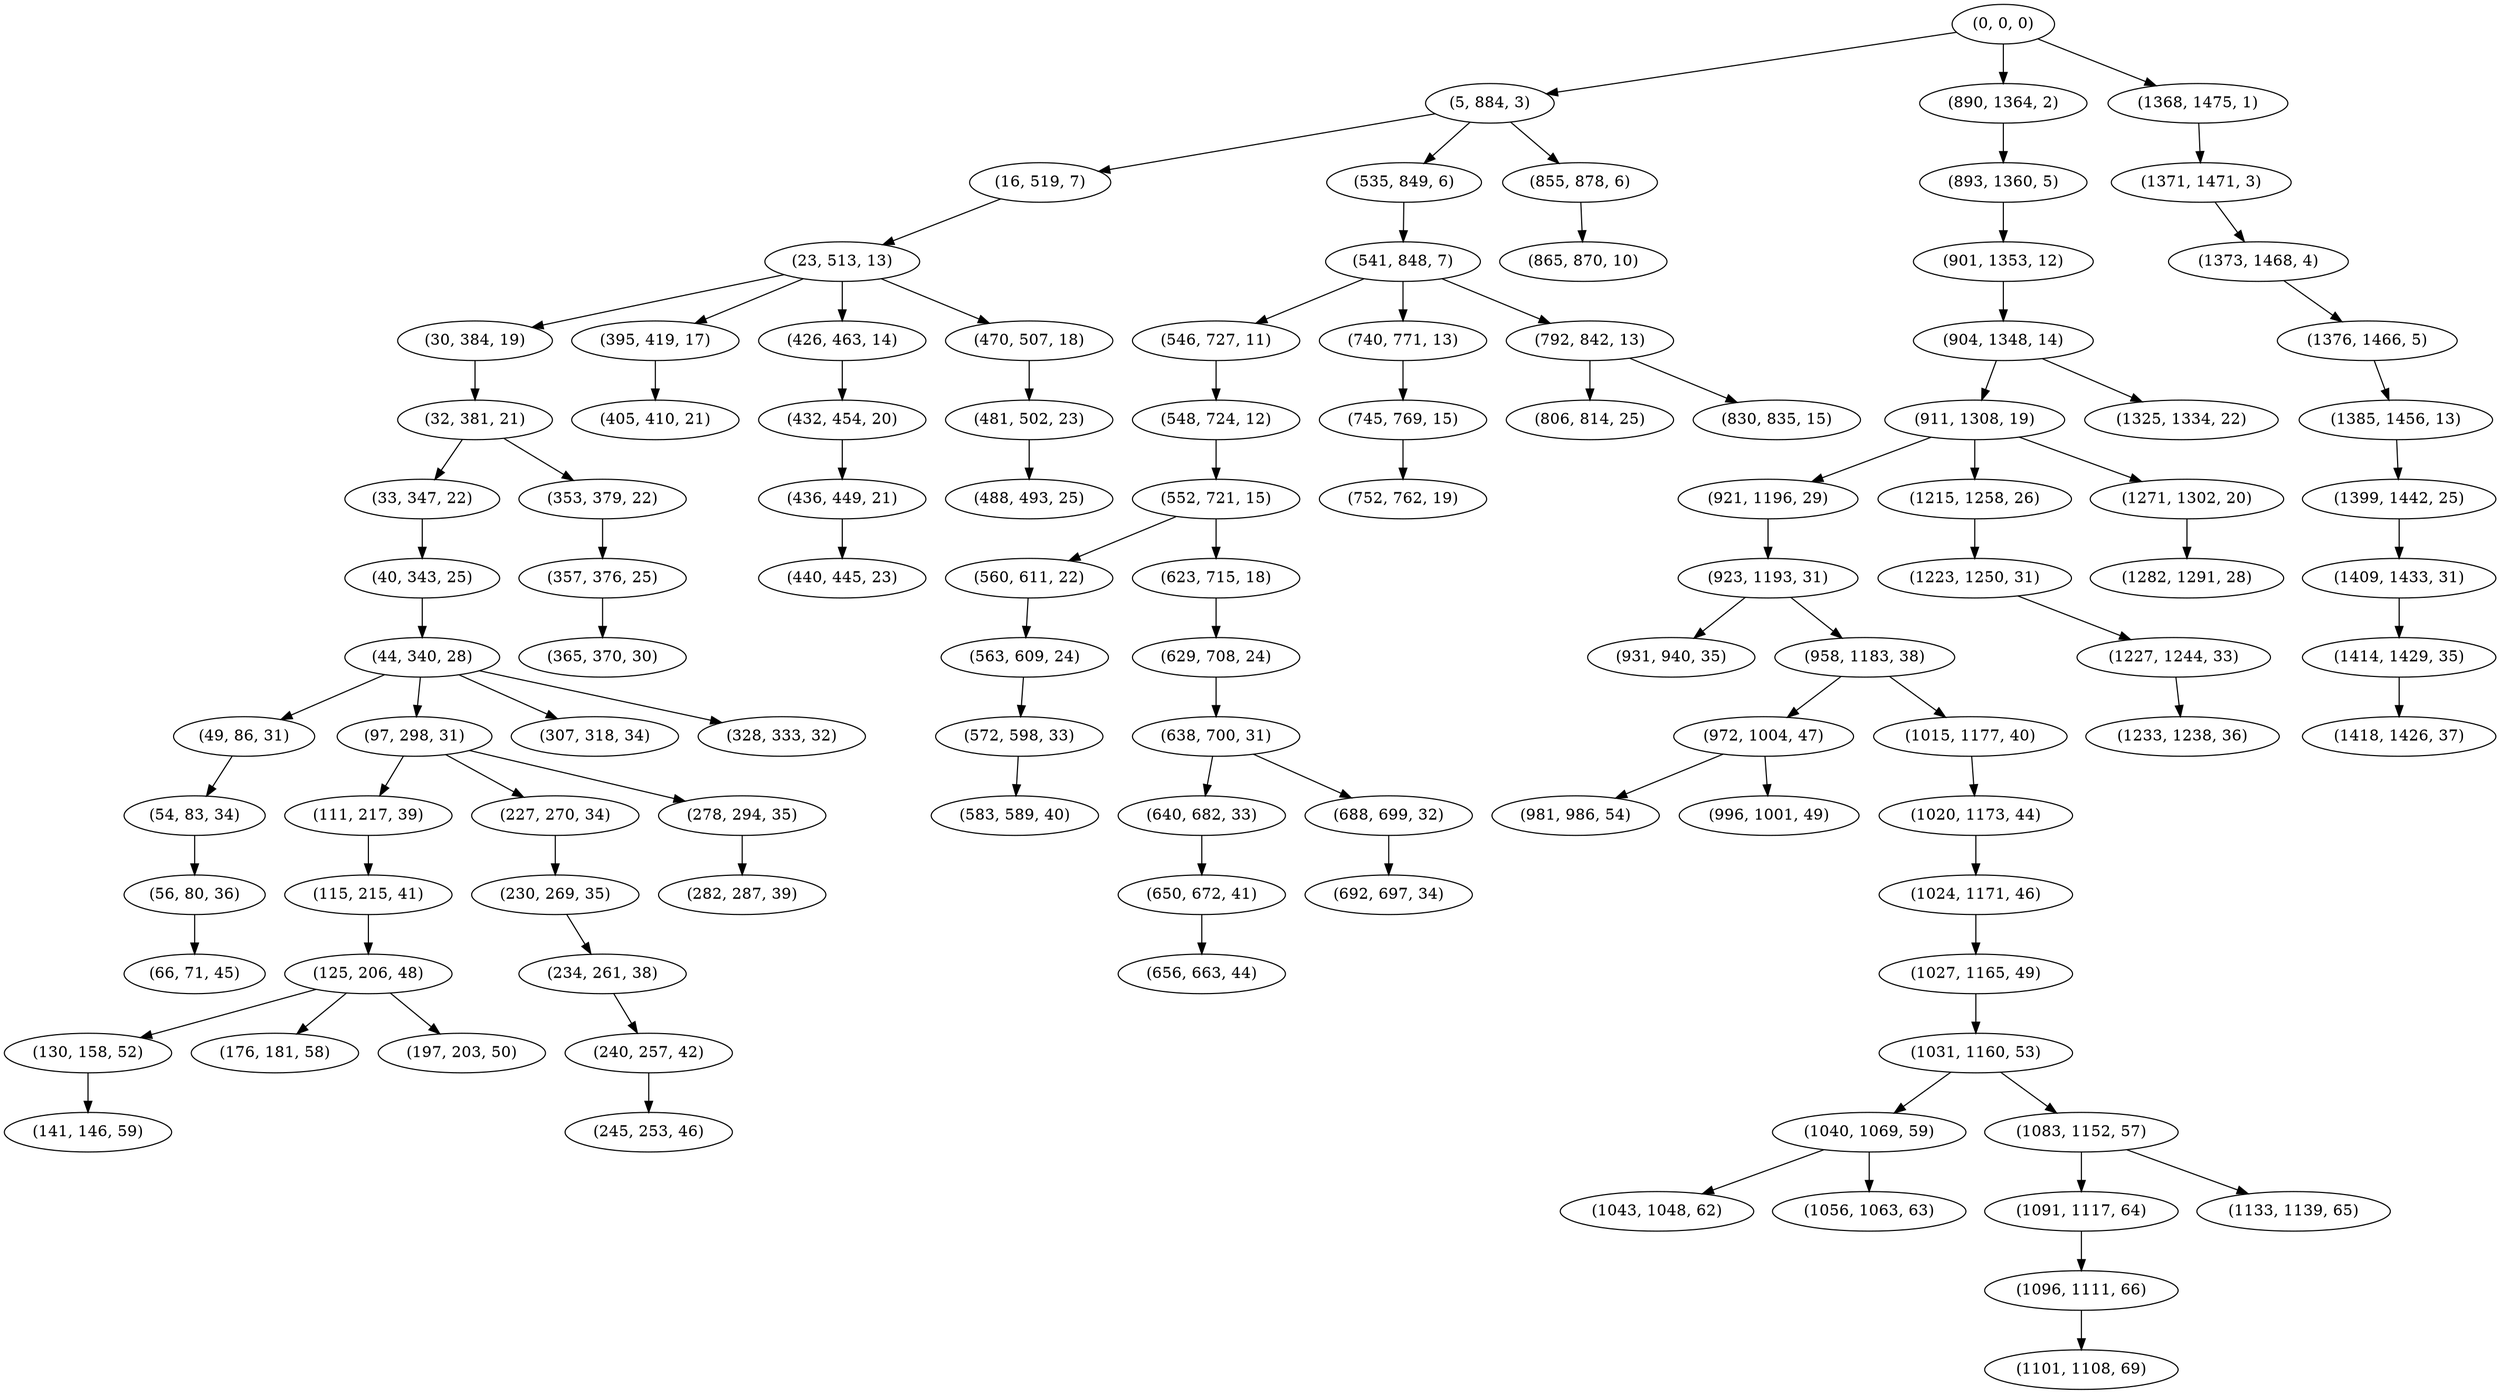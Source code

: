 digraph tree {
    "(0, 0, 0)";
    "(5, 884, 3)";
    "(16, 519, 7)";
    "(23, 513, 13)";
    "(30, 384, 19)";
    "(32, 381, 21)";
    "(33, 347, 22)";
    "(40, 343, 25)";
    "(44, 340, 28)";
    "(49, 86, 31)";
    "(54, 83, 34)";
    "(56, 80, 36)";
    "(66, 71, 45)";
    "(97, 298, 31)";
    "(111, 217, 39)";
    "(115, 215, 41)";
    "(125, 206, 48)";
    "(130, 158, 52)";
    "(141, 146, 59)";
    "(176, 181, 58)";
    "(197, 203, 50)";
    "(227, 270, 34)";
    "(230, 269, 35)";
    "(234, 261, 38)";
    "(240, 257, 42)";
    "(245, 253, 46)";
    "(278, 294, 35)";
    "(282, 287, 39)";
    "(307, 318, 34)";
    "(328, 333, 32)";
    "(353, 379, 22)";
    "(357, 376, 25)";
    "(365, 370, 30)";
    "(395, 419, 17)";
    "(405, 410, 21)";
    "(426, 463, 14)";
    "(432, 454, 20)";
    "(436, 449, 21)";
    "(440, 445, 23)";
    "(470, 507, 18)";
    "(481, 502, 23)";
    "(488, 493, 25)";
    "(535, 849, 6)";
    "(541, 848, 7)";
    "(546, 727, 11)";
    "(548, 724, 12)";
    "(552, 721, 15)";
    "(560, 611, 22)";
    "(563, 609, 24)";
    "(572, 598, 33)";
    "(583, 589, 40)";
    "(623, 715, 18)";
    "(629, 708, 24)";
    "(638, 700, 31)";
    "(640, 682, 33)";
    "(650, 672, 41)";
    "(656, 663, 44)";
    "(688, 699, 32)";
    "(692, 697, 34)";
    "(740, 771, 13)";
    "(745, 769, 15)";
    "(752, 762, 19)";
    "(792, 842, 13)";
    "(806, 814, 25)";
    "(830, 835, 15)";
    "(855, 878, 6)";
    "(865, 870, 10)";
    "(890, 1364, 2)";
    "(893, 1360, 5)";
    "(901, 1353, 12)";
    "(904, 1348, 14)";
    "(911, 1308, 19)";
    "(921, 1196, 29)";
    "(923, 1193, 31)";
    "(931, 940, 35)";
    "(958, 1183, 38)";
    "(972, 1004, 47)";
    "(981, 986, 54)";
    "(996, 1001, 49)";
    "(1015, 1177, 40)";
    "(1020, 1173, 44)";
    "(1024, 1171, 46)";
    "(1027, 1165, 49)";
    "(1031, 1160, 53)";
    "(1040, 1069, 59)";
    "(1043, 1048, 62)";
    "(1056, 1063, 63)";
    "(1083, 1152, 57)";
    "(1091, 1117, 64)";
    "(1096, 1111, 66)";
    "(1101, 1108, 69)";
    "(1133, 1139, 65)";
    "(1215, 1258, 26)";
    "(1223, 1250, 31)";
    "(1227, 1244, 33)";
    "(1233, 1238, 36)";
    "(1271, 1302, 20)";
    "(1282, 1291, 28)";
    "(1325, 1334, 22)";
    "(1368, 1475, 1)";
    "(1371, 1471, 3)";
    "(1373, 1468, 4)";
    "(1376, 1466, 5)";
    "(1385, 1456, 13)";
    "(1399, 1442, 25)";
    "(1409, 1433, 31)";
    "(1414, 1429, 35)";
    "(1418, 1426, 37)";
    "(0, 0, 0)" -> "(5, 884, 3)";
    "(0, 0, 0)" -> "(890, 1364, 2)";
    "(0, 0, 0)" -> "(1368, 1475, 1)";
    "(5, 884, 3)" -> "(16, 519, 7)";
    "(5, 884, 3)" -> "(535, 849, 6)";
    "(5, 884, 3)" -> "(855, 878, 6)";
    "(16, 519, 7)" -> "(23, 513, 13)";
    "(23, 513, 13)" -> "(30, 384, 19)";
    "(23, 513, 13)" -> "(395, 419, 17)";
    "(23, 513, 13)" -> "(426, 463, 14)";
    "(23, 513, 13)" -> "(470, 507, 18)";
    "(30, 384, 19)" -> "(32, 381, 21)";
    "(32, 381, 21)" -> "(33, 347, 22)";
    "(32, 381, 21)" -> "(353, 379, 22)";
    "(33, 347, 22)" -> "(40, 343, 25)";
    "(40, 343, 25)" -> "(44, 340, 28)";
    "(44, 340, 28)" -> "(49, 86, 31)";
    "(44, 340, 28)" -> "(97, 298, 31)";
    "(44, 340, 28)" -> "(307, 318, 34)";
    "(44, 340, 28)" -> "(328, 333, 32)";
    "(49, 86, 31)" -> "(54, 83, 34)";
    "(54, 83, 34)" -> "(56, 80, 36)";
    "(56, 80, 36)" -> "(66, 71, 45)";
    "(97, 298, 31)" -> "(111, 217, 39)";
    "(97, 298, 31)" -> "(227, 270, 34)";
    "(97, 298, 31)" -> "(278, 294, 35)";
    "(111, 217, 39)" -> "(115, 215, 41)";
    "(115, 215, 41)" -> "(125, 206, 48)";
    "(125, 206, 48)" -> "(130, 158, 52)";
    "(125, 206, 48)" -> "(176, 181, 58)";
    "(125, 206, 48)" -> "(197, 203, 50)";
    "(130, 158, 52)" -> "(141, 146, 59)";
    "(227, 270, 34)" -> "(230, 269, 35)";
    "(230, 269, 35)" -> "(234, 261, 38)";
    "(234, 261, 38)" -> "(240, 257, 42)";
    "(240, 257, 42)" -> "(245, 253, 46)";
    "(278, 294, 35)" -> "(282, 287, 39)";
    "(353, 379, 22)" -> "(357, 376, 25)";
    "(357, 376, 25)" -> "(365, 370, 30)";
    "(395, 419, 17)" -> "(405, 410, 21)";
    "(426, 463, 14)" -> "(432, 454, 20)";
    "(432, 454, 20)" -> "(436, 449, 21)";
    "(436, 449, 21)" -> "(440, 445, 23)";
    "(470, 507, 18)" -> "(481, 502, 23)";
    "(481, 502, 23)" -> "(488, 493, 25)";
    "(535, 849, 6)" -> "(541, 848, 7)";
    "(541, 848, 7)" -> "(546, 727, 11)";
    "(541, 848, 7)" -> "(740, 771, 13)";
    "(541, 848, 7)" -> "(792, 842, 13)";
    "(546, 727, 11)" -> "(548, 724, 12)";
    "(548, 724, 12)" -> "(552, 721, 15)";
    "(552, 721, 15)" -> "(560, 611, 22)";
    "(552, 721, 15)" -> "(623, 715, 18)";
    "(560, 611, 22)" -> "(563, 609, 24)";
    "(563, 609, 24)" -> "(572, 598, 33)";
    "(572, 598, 33)" -> "(583, 589, 40)";
    "(623, 715, 18)" -> "(629, 708, 24)";
    "(629, 708, 24)" -> "(638, 700, 31)";
    "(638, 700, 31)" -> "(640, 682, 33)";
    "(638, 700, 31)" -> "(688, 699, 32)";
    "(640, 682, 33)" -> "(650, 672, 41)";
    "(650, 672, 41)" -> "(656, 663, 44)";
    "(688, 699, 32)" -> "(692, 697, 34)";
    "(740, 771, 13)" -> "(745, 769, 15)";
    "(745, 769, 15)" -> "(752, 762, 19)";
    "(792, 842, 13)" -> "(806, 814, 25)";
    "(792, 842, 13)" -> "(830, 835, 15)";
    "(855, 878, 6)" -> "(865, 870, 10)";
    "(890, 1364, 2)" -> "(893, 1360, 5)";
    "(893, 1360, 5)" -> "(901, 1353, 12)";
    "(901, 1353, 12)" -> "(904, 1348, 14)";
    "(904, 1348, 14)" -> "(911, 1308, 19)";
    "(904, 1348, 14)" -> "(1325, 1334, 22)";
    "(911, 1308, 19)" -> "(921, 1196, 29)";
    "(911, 1308, 19)" -> "(1215, 1258, 26)";
    "(911, 1308, 19)" -> "(1271, 1302, 20)";
    "(921, 1196, 29)" -> "(923, 1193, 31)";
    "(923, 1193, 31)" -> "(931, 940, 35)";
    "(923, 1193, 31)" -> "(958, 1183, 38)";
    "(958, 1183, 38)" -> "(972, 1004, 47)";
    "(958, 1183, 38)" -> "(1015, 1177, 40)";
    "(972, 1004, 47)" -> "(981, 986, 54)";
    "(972, 1004, 47)" -> "(996, 1001, 49)";
    "(1015, 1177, 40)" -> "(1020, 1173, 44)";
    "(1020, 1173, 44)" -> "(1024, 1171, 46)";
    "(1024, 1171, 46)" -> "(1027, 1165, 49)";
    "(1027, 1165, 49)" -> "(1031, 1160, 53)";
    "(1031, 1160, 53)" -> "(1040, 1069, 59)";
    "(1031, 1160, 53)" -> "(1083, 1152, 57)";
    "(1040, 1069, 59)" -> "(1043, 1048, 62)";
    "(1040, 1069, 59)" -> "(1056, 1063, 63)";
    "(1083, 1152, 57)" -> "(1091, 1117, 64)";
    "(1083, 1152, 57)" -> "(1133, 1139, 65)";
    "(1091, 1117, 64)" -> "(1096, 1111, 66)";
    "(1096, 1111, 66)" -> "(1101, 1108, 69)";
    "(1215, 1258, 26)" -> "(1223, 1250, 31)";
    "(1223, 1250, 31)" -> "(1227, 1244, 33)";
    "(1227, 1244, 33)" -> "(1233, 1238, 36)";
    "(1271, 1302, 20)" -> "(1282, 1291, 28)";
    "(1368, 1475, 1)" -> "(1371, 1471, 3)";
    "(1371, 1471, 3)" -> "(1373, 1468, 4)";
    "(1373, 1468, 4)" -> "(1376, 1466, 5)";
    "(1376, 1466, 5)" -> "(1385, 1456, 13)";
    "(1385, 1456, 13)" -> "(1399, 1442, 25)";
    "(1399, 1442, 25)" -> "(1409, 1433, 31)";
    "(1409, 1433, 31)" -> "(1414, 1429, 35)";
    "(1414, 1429, 35)" -> "(1418, 1426, 37)";
}
